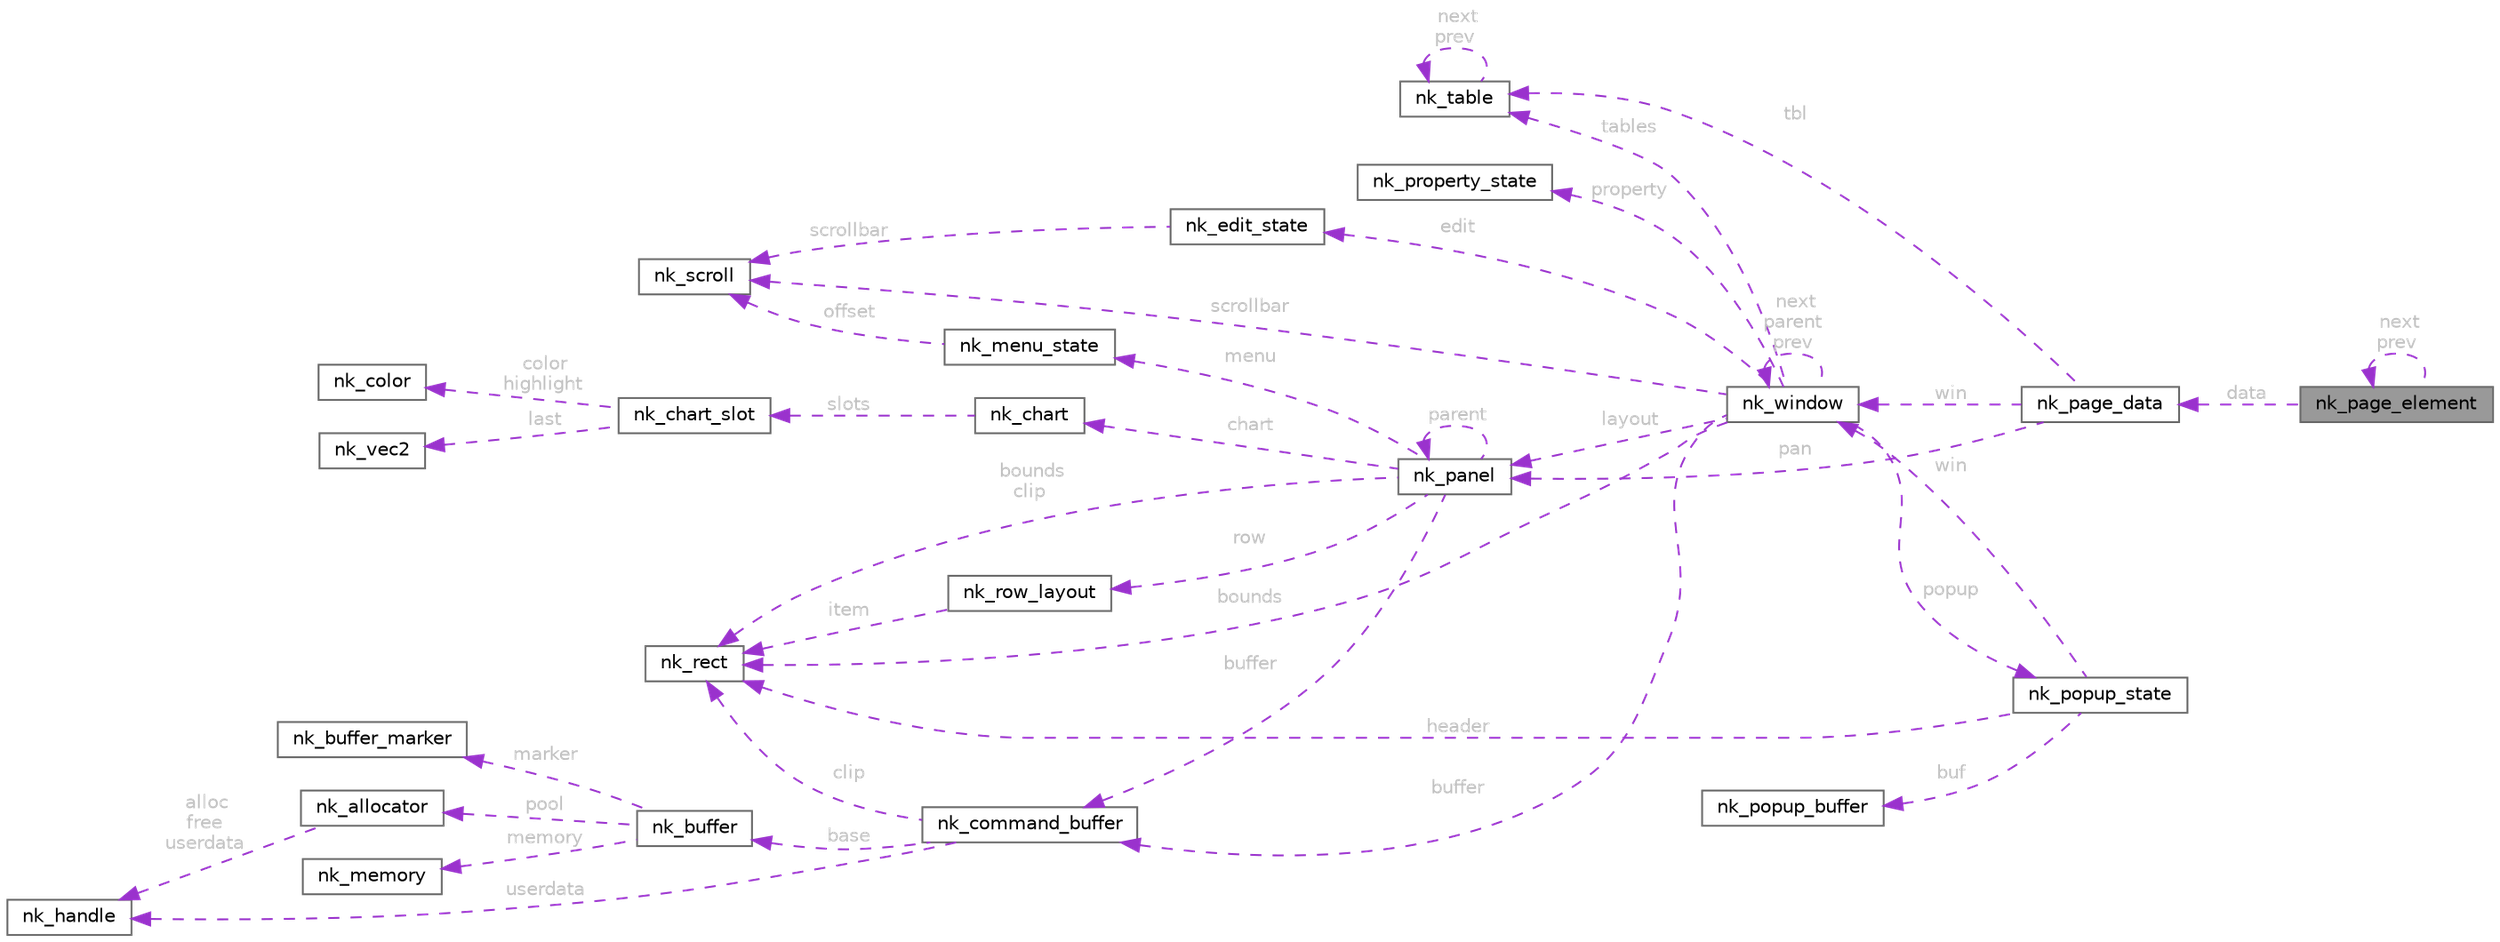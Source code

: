 digraph "nk_page_element"
{
 // LATEX_PDF_SIZE
  bgcolor="transparent";
  edge [fontname=Helvetica,fontsize=10,labelfontname=Helvetica,labelfontsize=10];
  node [fontname=Helvetica,fontsize=10,shape=box,height=0.2,width=0.4];
  rankdir="LR";
  Node1 [id="Node000001",label="nk_page_element",height=0.2,width=0.4,color="gray40", fillcolor="grey60", style="filled", fontcolor="black",tooltip=" "];
  Node2 -> Node1 [id="edge1_Node000001_Node000002",dir="back",color="darkorchid3",style="dashed",tooltip=" ",label=" data",fontcolor="grey" ];
  Node2 [id="Node000002",label="nk_page_data",height=0.2,width=0.4,color="gray40", fillcolor="white", style="filled",URL="$unionnk__page__data.html",tooltip=" "];
  Node3 -> Node2 [id="edge2_Node000002_Node000003",dir="back",color="darkorchid3",style="dashed",tooltip=" ",label=" tbl",fontcolor="grey" ];
  Node3 [id="Node000003",label="nk_table",height=0.2,width=0.4,color="gray40", fillcolor="white", style="filled",URL="$structnk__table.html",tooltip=" "];
  Node3 -> Node3 [id="edge3_Node000003_Node000003",dir="back",color="darkorchid3",style="dashed",tooltip=" ",label=" next\nprev",fontcolor="grey" ];
  Node4 -> Node2 [id="edge4_Node000002_Node000004",dir="back",color="darkorchid3",style="dashed",tooltip=" ",label=" pan",fontcolor="grey" ];
  Node4 [id="Node000004",label="nk_panel",height=0.2,width=0.4,color="gray40", fillcolor="white", style="filled",URL="$structnk__panel.html",tooltip=" "];
  Node5 -> Node4 [id="edge5_Node000004_Node000005",dir="back",color="darkorchid3",style="dashed",tooltip=" ",label=" bounds\nclip",fontcolor="grey" ];
  Node5 [id="Node000005",label="nk_rect",height=0.2,width=0.4,color="gray40", fillcolor="white", style="filled",URL="$structnk__rect.html",tooltip=" "];
  Node6 -> Node4 [id="edge6_Node000004_Node000006",dir="back",color="darkorchid3",style="dashed",tooltip=" ",label=" menu",fontcolor="grey" ];
  Node6 [id="Node000006",label="nk_menu_state",height=0.2,width=0.4,color="gray40", fillcolor="white", style="filled",URL="$structnk__menu__state.html",tooltip=" "];
  Node7 -> Node6 [id="edge7_Node000006_Node000007",dir="back",color="darkorchid3",style="dashed",tooltip=" ",label=" offset",fontcolor="grey" ];
  Node7 [id="Node000007",label="nk_scroll",height=0.2,width=0.4,color="gray40", fillcolor="white", style="filled",URL="$structnk__scroll.html",tooltip=" "];
  Node8 -> Node4 [id="edge8_Node000004_Node000008",dir="back",color="darkorchid3",style="dashed",tooltip=" ",label=" row",fontcolor="grey" ];
  Node8 [id="Node000008",label="nk_row_layout",height=0.2,width=0.4,color="gray40", fillcolor="white", style="filled",URL="$structnk__row__layout.html",tooltip=" "];
  Node5 -> Node8 [id="edge9_Node000008_Node000005",dir="back",color="darkorchid3",style="dashed",tooltip=" ",label=" item",fontcolor="grey" ];
  Node9 -> Node4 [id="edge10_Node000004_Node000009",dir="back",color="darkorchid3",style="dashed",tooltip=" ",label=" chart",fontcolor="grey" ];
  Node9 [id="Node000009",label="nk_chart",height=0.2,width=0.4,color="gray40", fillcolor="white", style="filled",URL="$structnk__chart.html",tooltip=" "];
  Node10 -> Node9 [id="edge11_Node000009_Node000010",dir="back",color="darkorchid3",style="dashed",tooltip=" ",label=" slots",fontcolor="grey" ];
  Node10 [id="Node000010",label="nk_chart_slot",height=0.2,width=0.4,color="gray40", fillcolor="white", style="filled",URL="$structnk__chart__slot.html",tooltip=" "];
  Node11 -> Node10 [id="edge12_Node000010_Node000011",dir="back",color="darkorchid3",style="dashed",tooltip=" ",label=" color\nhighlight",fontcolor="grey" ];
  Node11 [id="Node000011",label="nk_color",height=0.2,width=0.4,color="gray40", fillcolor="white", style="filled",URL="$structnk__color.html",tooltip=" "];
  Node12 -> Node10 [id="edge13_Node000010_Node000012",dir="back",color="darkorchid3",style="dashed",tooltip=" ",label=" last",fontcolor="grey" ];
  Node12 [id="Node000012",label="nk_vec2",height=0.2,width=0.4,color="gray40", fillcolor="white", style="filled",URL="$structnk__vec2.html",tooltip=" "];
  Node13 -> Node4 [id="edge14_Node000004_Node000013",dir="back",color="darkorchid3",style="dashed",tooltip=" ",label=" buffer",fontcolor="grey" ];
  Node13 [id="Node000013",label="nk_command_buffer",height=0.2,width=0.4,color="gray40", fillcolor="white", style="filled",URL="$structnk__command__buffer.html",tooltip=" "];
  Node14 -> Node13 [id="edge15_Node000013_Node000014",dir="back",color="darkorchid3",style="dashed",tooltip=" ",label=" base",fontcolor="grey" ];
  Node14 [id="Node000014",label="nk_buffer",height=0.2,width=0.4,color="gray40", fillcolor="white", style="filled",URL="$structnk__buffer.html",tooltip=" "];
  Node15 -> Node14 [id="edge16_Node000014_Node000015",dir="back",color="darkorchid3",style="dashed",tooltip=" ",label=" marker",fontcolor="grey" ];
  Node15 [id="Node000015",label="nk_buffer_marker",height=0.2,width=0.4,color="gray40", fillcolor="white", style="filled",URL="$structnk__buffer__marker.html",tooltip=" "];
  Node16 -> Node14 [id="edge17_Node000014_Node000016",dir="back",color="darkorchid3",style="dashed",tooltip=" ",label=" pool",fontcolor="grey" ];
  Node16 [id="Node000016",label="nk_allocator",height=0.2,width=0.4,color="gray40", fillcolor="white", style="filled",URL="$structnk__allocator.html",tooltip=" "];
  Node17 -> Node16 [id="edge18_Node000016_Node000017",dir="back",color="darkorchid3",style="dashed",tooltip=" ",label=" alloc\nfree\nuserdata",fontcolor="grey" ];
  Node17 [id="Node000017",label="nk_handle",height=0.2,width=0.4,color="gray40", fillcolor="white", style="filled",URL="$unionnk__handle.html",tooltip=" "];
  Node18 -> Node14 [id="edge19_Node000014_Node000018",dir="back",color="darkorchid3",style="dashed",tooltip=" ",label=" memory",fontcolor="grey" ];
  Node18 [id="Node000018",label="nk_memory",height=0.2,width=0.4,color="gray40", fillcolor="white", style="filled",URL="$structnk__memory.html",tooltip=" "];
  Node5 -> Node13 [id="edge20_Node000013_Node000005",dir="back",color="darkorchid3",style="dashed",tooltip=" ",label=" clip",fontcolor="grey" ];
  Node17 -> Node13 [id="edge21_Node000013_Node000017",dir="back",color="darkorchid3",style="dashed",tooltip=" ",label=" userdata",fontcolor="grey" ];
  Node4 -> Node4 [id="edge22_Node000004_Node000004",dir="back",color="darkorchid3",style="dashed",tooltip=" ",label=" parent",fontcolor="grey" ];
  Node19 -> Node2 [id="edge23_Node000002_Node000019",dir="back",color="darkorchid3",style="dashed",tooltip=" ",label=" win",fontcolor="grey" ];
  Node19 [id="Node000019",label="nk_window",height=0.2,width=0.4,color="gray40", fillcolor="white", style="filled",URL="$structnk__window.html",tooltip=" "];
  Node5 -> Node19 [id="edge24_Node000019_Node000005",dir="back",color="darkorchid3",style="dashed",tooltip=" ",label=" bounds",fontcolor="grey" ];
  Node7 -> Node19 [id="edge25_Node000019_Node000007",dir="back",color="darkorchid3",style="dashed",tooltip=" ",label=" scrollbar",fontcolor="grey" ];
  Node13 -> Node19 [id="edge26_Node000019_Node000013",dir="back",color="darkorchid3",style="dashed",tooltip=" ",label=" buffer",fontcolor="grey" ];
  Node4 -> Node19 [id="edge27_Node000019_Node000004",dir="back",color="darkorchid3",style="dashed",tooltip=" ",label=" layout",fontcolor="grey" ];
  Node20 -> Node19 [id="edge28_Node000019_Node000020",dir="back",color="darkorchid3",style="dashed",tooltip=" ",label=" property",fontcolor="grey" ];
  Node20 [id="Node000020",label="nk_property_state",height=0.2,width=0.4,color="gray40", fillcolor="white", style="filled",URL="$structnk__property__state.html",tooltip=" "];
  Node21 -> Node19 [id="edge29_Node000019_Node000021",dir="back",color="darkorchid3",style="dashed",tooltip=" ",label=" popup",fontcolor="grey" ];
  Node21 [id="Node000021",label="nk_popup_state",height=0.2,width=0.4,color="gray40", fillcolor="white", style="filled",URL="$structnk__popup__state.html",tooltip=" "];
  Node19 -> Node21 [id="edge30_Node000021_Node000019",dir="back",color="darkorchid3",style="dashed",tooltip=" ",label=" win",fontcolor="grey" ];
  Node22 -> Node21 [id="edge31_Node000021_Node000022",dir="back",color="darkorchid3",style="dashed",tooltip=" ",label=" buf",fontcolor="grey" ];
  Node22 [id="Node000022",label="nk_popup_buffer",height=0.2,width=0.4,color="gray40", fillcolor="white", style="filled",URL="$structnk__popup__buffer.html",tooltip=" "];
  Node5 -> Node21 [id="edge32_Node000021_Node000005",dir="back",color="darkorchid3",style="dashed",tooltip=" ",label=" header",fontcolor="grey" ];
  Node23 -> Node19 [id="edge33_Node000019_Node000023",dir="back",color="darkorchid3",style="dashed",tooltip=" ",label=" edit",fontcolor="grey" ];
  Node23 [id="Node000023",label="nk_edit_state",height=0.2,width=0.4,color="gray40", fillcolor="white", style="filled",URL="$structnk__edit__state.html",tooltip=" "];
  Node7 -> Node23 [id="edge34_Node000023_Node000007",dir="back",color="darkorchid3",style="dashed",tooltip=" ",label=" scrollbar",fontcolor="grey" ];
  Node3 -> Node19 [id="edge35_Node000019_Node000003",dir="back",color="darkorchid3",style="dashed",tooltip=" ",label=" tables",fontcolor="grey" ];
  Node19 -> Node19 [id="edge36_Node000019_Node000019",dir="back",color="darkorchid3",style="dashed",tooltip=" ",label=" next\nparent\nprev",fontcolor="grey" ];
  Node1 -> Node1 [id="edge37_Node000001_Node000001",dir="back",color="darkorchid3",style="dashed",tooltip=" ",label=" next\nprev",fontcolor="grey" ];
}
